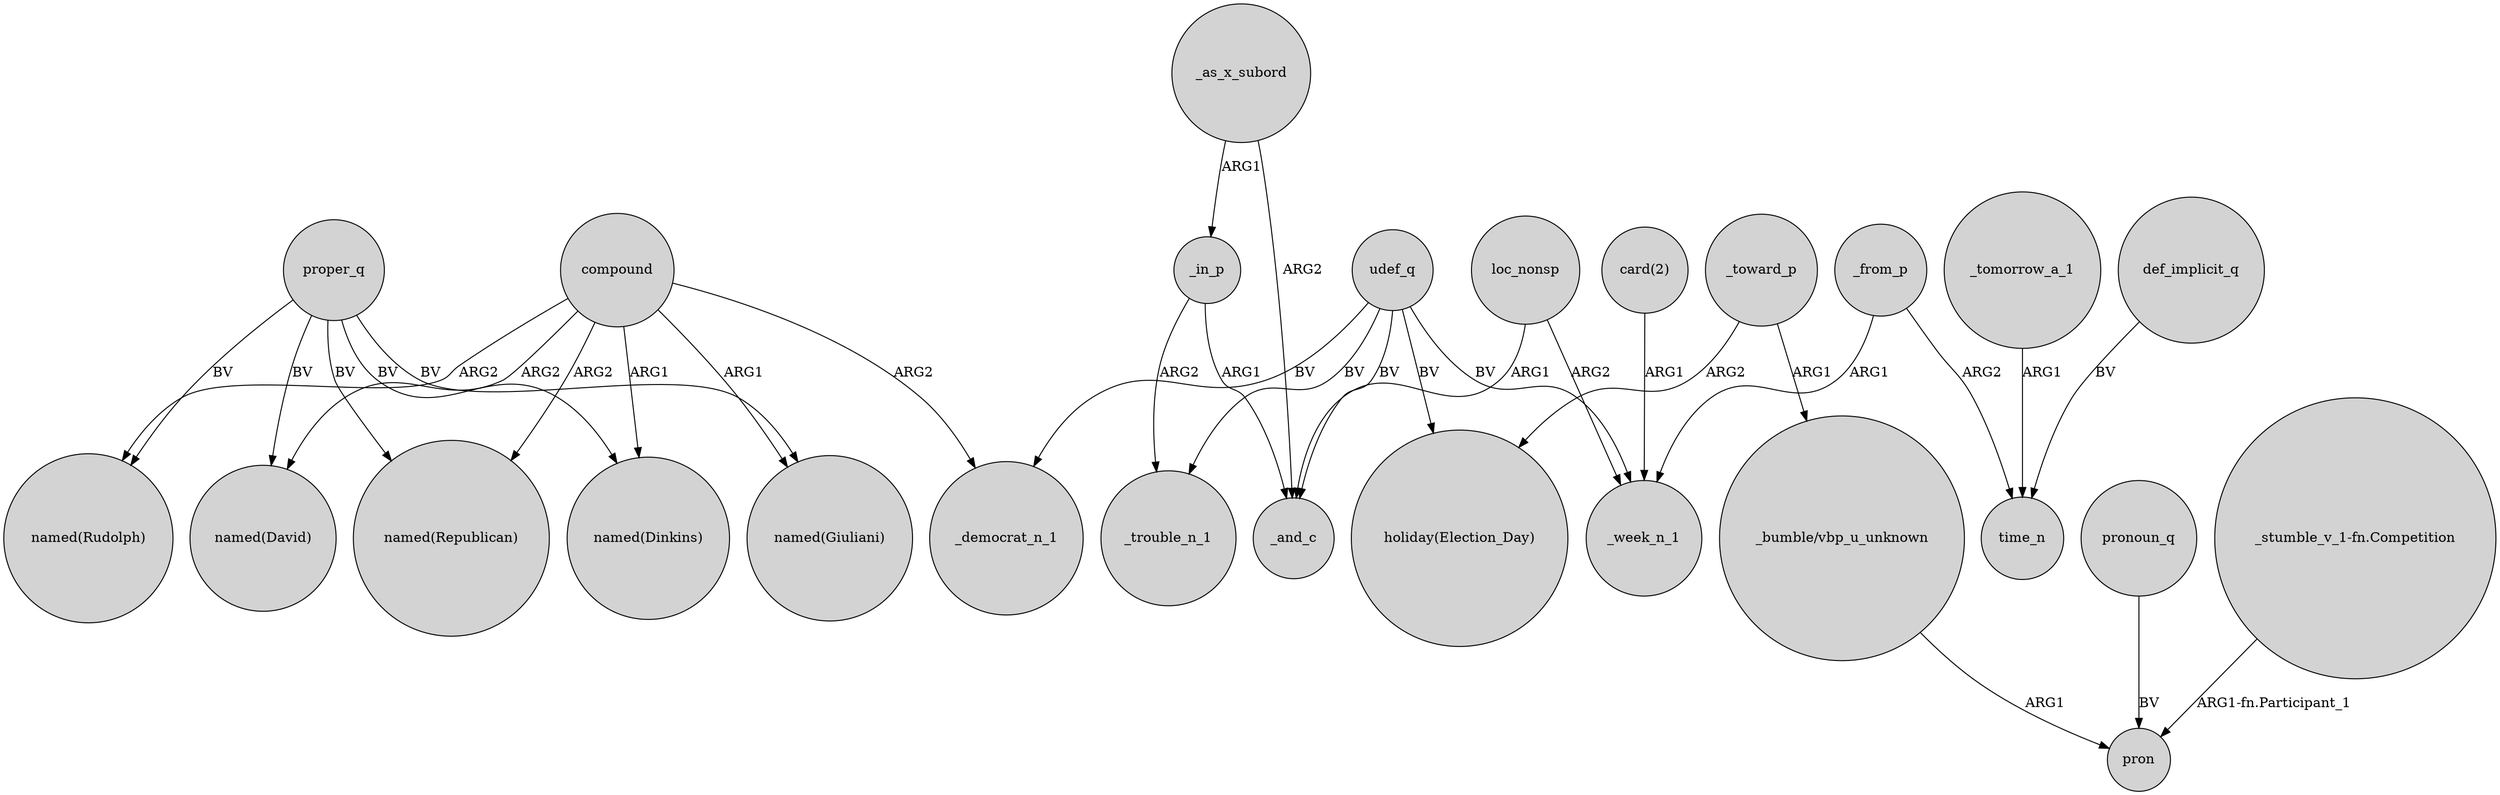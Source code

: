 digraph {
	node [shape=circle style=filled]
	compound -> "named(Giuliani)" [label=ARG1]
	compound -> "named(Rudolph)" [label=ARG2]
	_in_p -> _and_c [label=ARG1]
	_toward_p -> "_bumble/vbp_u_unknown" [label=ARG1]
	proper_q -> "named(Dinkins)" [label=BV]
	loc_nonsp -> _and_c [label=ARG1]
	_as_x_subord -> _in_p [label=ARG1]
	_toward_p -> "holiday(Election_Day)" [label=ARG2]
	udef_q -> _democrat_n_1 [label=BV]
	loc_nonsp -> _week_n_1 [label=ARG2]
	_from_p -> time_n [label=ARG2]
	udef_q -> _and_c [label=BV]
	_as_x_subord -> _and_c [label=ARG2]
	pronoun_q -> pron [label=BV]
	udef_q -> _week_n_1 [label=BV]
	compound -> "named(Dinkins)" [label=ARG1]
	udef_q -> _trouble_n_1 [label=BV]
	_in_p -> _trouble_n_1 [label=ARG2]
	proper_q -> "named(Republican)" [label=BV]
	"_stumble_v_1-fn.Competition" -> pron [label="ARG1-fn.Participant_1"]
	proper_q -> "named(Giuliani)" [label=BV]
	_from_p -> _week_n_1 [label=ARG1]
	"_bumble/vbp_u_unknown" -> pron [label=ARG1]
	_tomorrow_a_1 -> time_n [label=ARG1]
	compound -> "named(Republican)" [label=ARG2]
	udef_q -> "holiday(Election_Day)" [label=BV]
	def_implicit_q -> time_n [label=BV]
	"card(2)" -> _week_n_1 [label=ARG1]
	compound -> _democrat_n_1 [label=ARG2]
	proper_q -> "named(David)" [label=BV]
	proper_q -> "named(Rudolph)" [label=BV]
	compound -> "named(David)" [label=ARG2]
}
